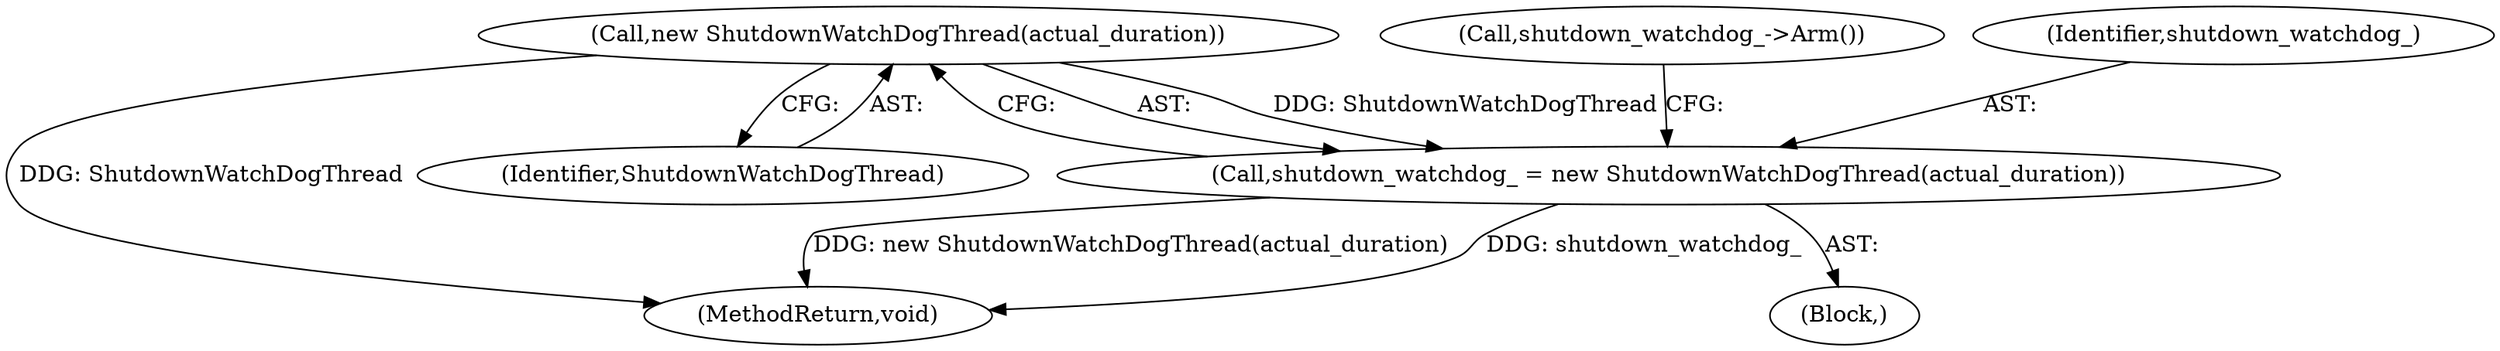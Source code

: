 digraph "0_Chrome_9ad7483d8e7c20e9f1a5a08d00150fb51899f14c@API" {
"1000147" [label="(Call,new ShutdownWatchDogThread(actual_duration))"];
"1000145" [label="(Call,shutdown_watchdog_ = new ShutdownWatchDogThread(actual_duration))"];
"1000150" [label="(MethodReturn,void)"];
"1000149" [label="(Call,shutdown_watchdog_->Arm())"];
"1000145" [label="(Call,shutdown_watchdog_ = new ShutdownWatchDogThread(actual_duration))"];
"1000102" [label="(Block,)"];
"1000147" [label="(Call,new ShutdownWatchDogThread(actual_duration))"];
"1000146" [label="(Identifier,shutdown_watchdog_)"];
"1000148" [label="(Identifier,ShutdownWatchDogThread)"];
"1000147" -> "1000145"  [label="AST: "];
"1000147" -> "1000148"  [label="CFG: "];
"1000148" -> "1000147"  [label="AST: "];
"1000145" -> "1000147"  [label="CFG: "];
"1000147" -> "1000150"  [label="DDG: ShutdownWatchDogThread"];
"1000147" -> "1000145"  [label="DDG: ShutdownWatchDogThread"];
"1000145" -> "1000102"  [label="AST: "];
"1000146" -> "1000145"  [label="AST: "];
"1000149" -> "1000145"  [label="CFG: "];
"1000145" -> "1000150"  [label="DDG: shutdown_watchdog_"];
"1000145" -> "1000150"  [label="DDG: new ShutdownWatchDogThread(actual_duration)"];
}
